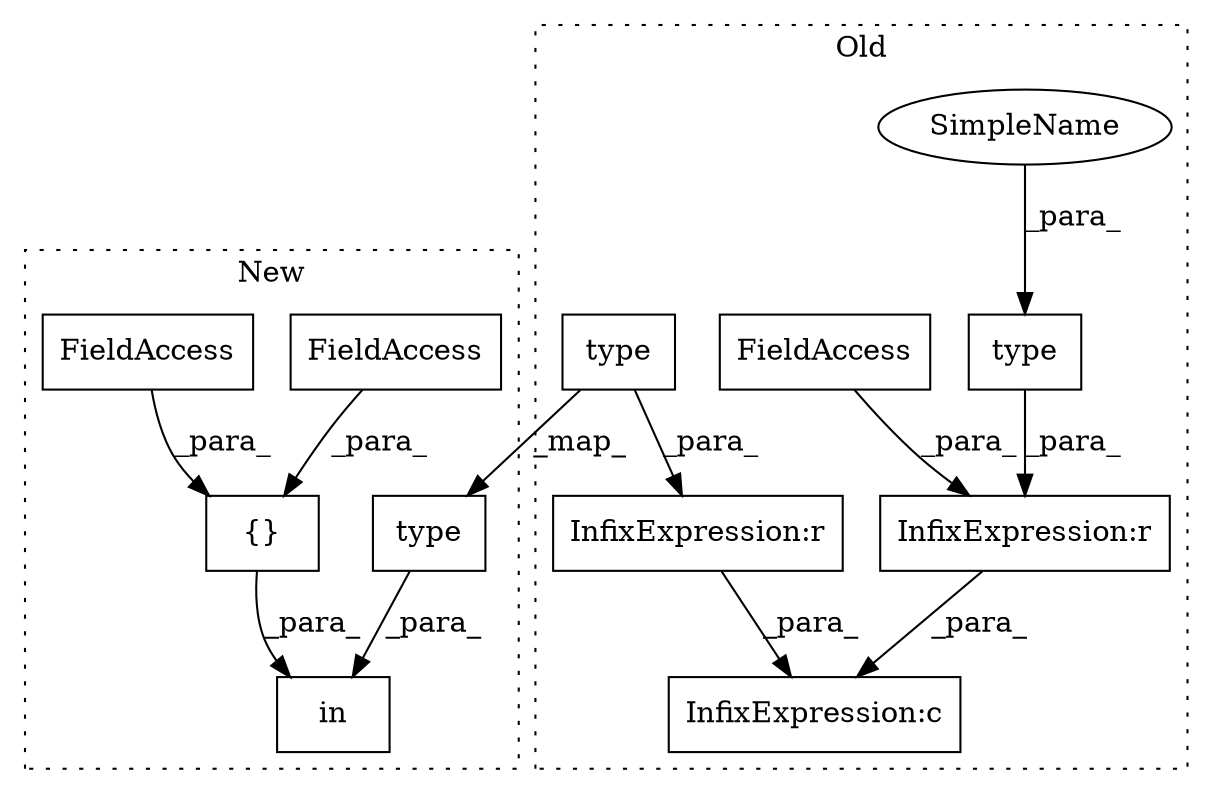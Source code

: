 digraph G {
subgraph cluster0 {
1 [label="type" a="32" s="8721,8730" l="5,1" shape="box"];
3 [label="InfixExpression:r" a="27" s="8731" l="4" shape="box"];
8 [label="type" a="32" s="8747,8756" l="5,1" shape="box"];
9 [label="InfixExpression:r" a="27" s="8757" l="4" shape="box"];
10 [label="InfixExpression:c" a="27" s="8742" l="4" shape="box"];
11 [label="FieldAccess" a="22" s="8761" l="5" shape="box"];
12 [label="SimpleName" a="42" s="8752" l="4" shape="ellipse"];
label = "Old";
style="dotted";
}
subgraph cluster1 {
2 [label="type" a="32" s="8821,8830" l="5,1" shape="box"];
4 [label="in" a="105" s="8821" l="45" shape="box"];
5 [label="{}" a="4" s="8844,8865" l="1,1" shape="box"];
6 [label="FieldAccess" a="22" s="8852" l="5" shape="box"];
7 [label="FieldAccess" a="22" s="8858" l="7" shape="box"];
label = "New";
style="dotted";
}
1 -> 2 [label="_map_"];
1 -> 3 [label="_para_"];
2 -> 4 [label="_para_"];
3 -> 10 [label="_para_"];
5 -> 4 [label="_para_"];
6 -> 5 [label="_para_"];
7 -> 5 [label="_para_"];
8 -> 9 [label="_para_"];
9 -> 10 [label="_para_"];
11 -> 9 [label="_para_"];
12 -> 8 [label="_para_"];
}